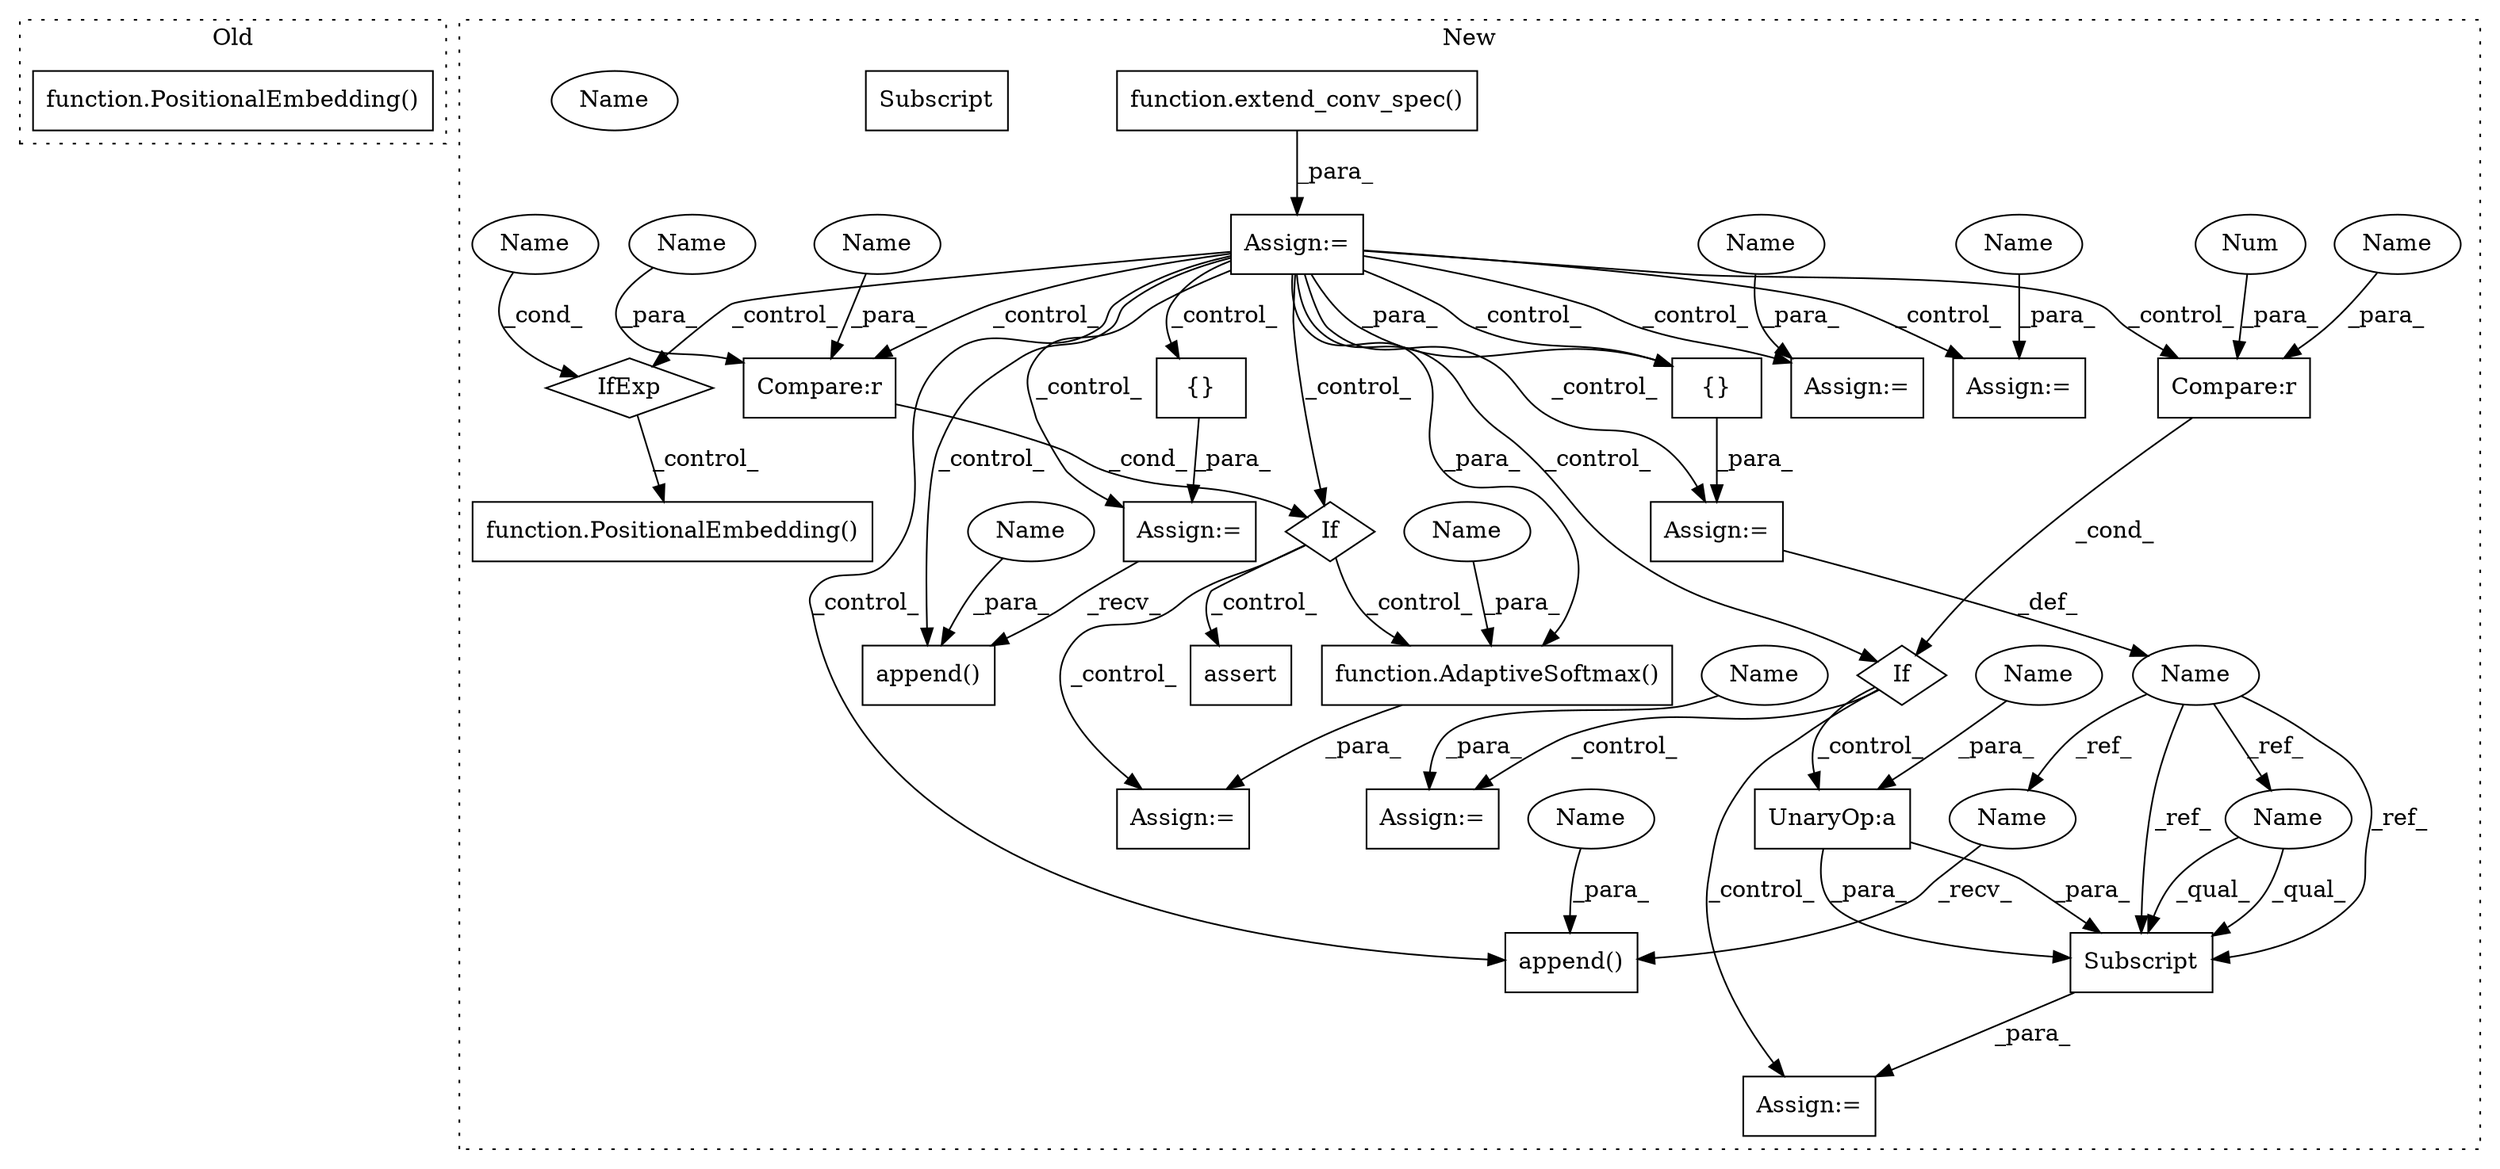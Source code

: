 digraph G {
subgraph cluster0 {
1 [label="function.PositionalEmbedding()" a="75" s="11195,11289" l="33,69" shape="box"];
label = "Old";
style="dotted";
}
subgraph cluster1 {
2 [label="If" a="96" s="15708" l="3" shape="diamond"];
3 [label="UnaryOp:a" a="61" s="15837" l="9" shape="box"];
4 [label="function.extend_conv_spec()" a="75" s="14375,14404" l="17,1" shape="box"];
5 [label="If" a="96" s="16584" l="3" shape="diamond"];
6 [label="Compare:r" a="40" s="16587" l="35" shape="box"];
7 [label="{}" a="59" s="15601,15613" l="1,0" shape="box"];
8 [label="Subscript" a="63" s="15819,0" l="28,0" shape="box"];
9 [label="{}" a="59" s="15569,15569" l="2,1" shape="box"];
10 [label="Assign:=" a="68" s="16567" l="3" shape="box"];
11 [label="Name" a="87" s="15581" l="17" shape="ellipse"];
12 [label="Assign:=" a="68" s="15816" l="3" shape="box"];
13 [label="Compare:r" a="40" s="15711" l="13" shape="box"];
14 [label="IfExp" a="51" s="15312,15337" l="4,6" shape="diamond"];
15 [label="Name" a="87" s="15316" l="21" shape="ellipse"];
16 [label="function.PositionalEmbedding()" a="75" s="15169,15263" l="33,49" shape="box"];
17 [label="function.AdaptiveSoftmax()" a="75" s="16695,16763" l="16,70" shape="box"];
18 [label="append()" a="75" s="16463,16500" l="25,1" shape="box"];
19 [label="assert" a="65" s="16636" l="7" shape="box"];
20 [label="append()" a="75" s="16380,16410" l="22,1" shape="box"];
21 [label="Assign:=" a="68" s="15754" l="3" shape="box"];
22 [label="Num" a="76" s="15723" l="1" shape="ellipse"];
23 [label="Assign:=" a="68" s="16692" l="3" shape="box"];
24 [label="Assign:=" a="68" s="14372" l="3" shape="box"];
25 [label="Assign:=" a="68" s="15566" l="3" shape="box"];
26 [label="Assign:=" a="68" s="15598" l="3" shape="box"];
27 [label="Assign:=" a="68" s="16532" l="3" shape="box"];
28 [label="Name" a="87" s="16570" l="4" shape="ellipse"];
29 [label="Name" a="87" s="16535" l="4" shape="ellipse"];
30 [label="Name" a="87" s="16618" l="4" shape="ellipse"];
31 [label="Name" a="87" s="15819" l="17" shape="ellipse"];
32 [label="Name" a="87" s="16463" l="17" shape="ellipse"];
33 [label="Subscript" a="63" s="15819,0" l="28,0" shape="box"];
34 [label="Name" a="87" s="15711" l="8" shape="ellipse"];
35 [label="Name" a="87" s="15838" l="8" shape="ellipse"];
36 [label="Name" a="87" s="16402" l="8" shape="ellipse"];
37 [label="Name" a="87" s="15316" l="21" shape="ellipse"];
38 [label="Name" a="87" s="16587" l="23" shape="ellipse"];
39 [label="Name" a="87" s="16740" l="23" shape="ellipse"];
40 [label="Name" a="87" s="16488" l="12" shape="ellipse"];
41 [label="Name" a="87" s="15757" l="12" shape="ellipse"];
label = "New";
style="dotted";
}
2 -> 12 [label="_control_"];
2 -> 3 [label="_control_"];
2 -> 21 [label="_control_"];
3 -> 33 [label="_para_"];
3 -> 33 [label="_para_"];
4 -> 24 [label="_para_"];
5 -> 17 [label="_control_"];
5 -> 23 [label="_control_"];
5 -> 19 [label="_control_"];
6 -> 5 [label="_cond_"];
7 -> 26 [label="_para_"];
9 -> 25 [label="_para_"];
11 -> 31 [label="_ref_"];
11 -> 32 [label="_ref_"];
11 -> 33 [label="_ref_"];
11 -> 33 [label="_ref_"];
13 -> 2 [label="_cond_"];
14 -> 16 [label="_control_"];
17 -> 23 [label="_para_"];
22 -> 13 [label="_para_"];
24 -> 26 [label="_control_"];
24 -> 25 [label="_control_"];
24 -> 7 [label="_para_"];
24 -> 14 [label="_control_"];
24 -> 10 [label="_control_"];
24 -> 13 [label="_control_"];
24 -> 6 [label="_control_"];
24 -> 2 [label="_control_"];
24 -> 7 [label="_control_"];
24 -> 27 [label="_control_"];
24 -> 18 [label="_control_"];
24 -> 9 [label="_control_"];
24 -> 5 [label="_control_"];
24 -> 20 [label="_control_"];
24 -> 17 [label="_para_"];
25 -> 20 [label="_recv_"];
26 -> 11 [label="_def_"];
28 -> 10 [label="_para_"];
29 -> 27 [label="_para_"];
30 -> 6 [label="_para_"];
31 -> 33 [label="_qual_"];
31 -> 33 [label="_qual_"];
32 -> 18 [label="_recv_"];
33 -> 12 [label="_para_"];
34 -> 13 [label="_para_"];
35 -> 3 [label="_para_"];
36 -> 20 [label="_para_"];
37 -> 14 [label="_cond_"];
38 -> 6 [label="_para_"];
39 -> 17 [label="_para_"];
40 -> 18 [label="_para_"];
41 -> 21 [label="_para_"];
}
